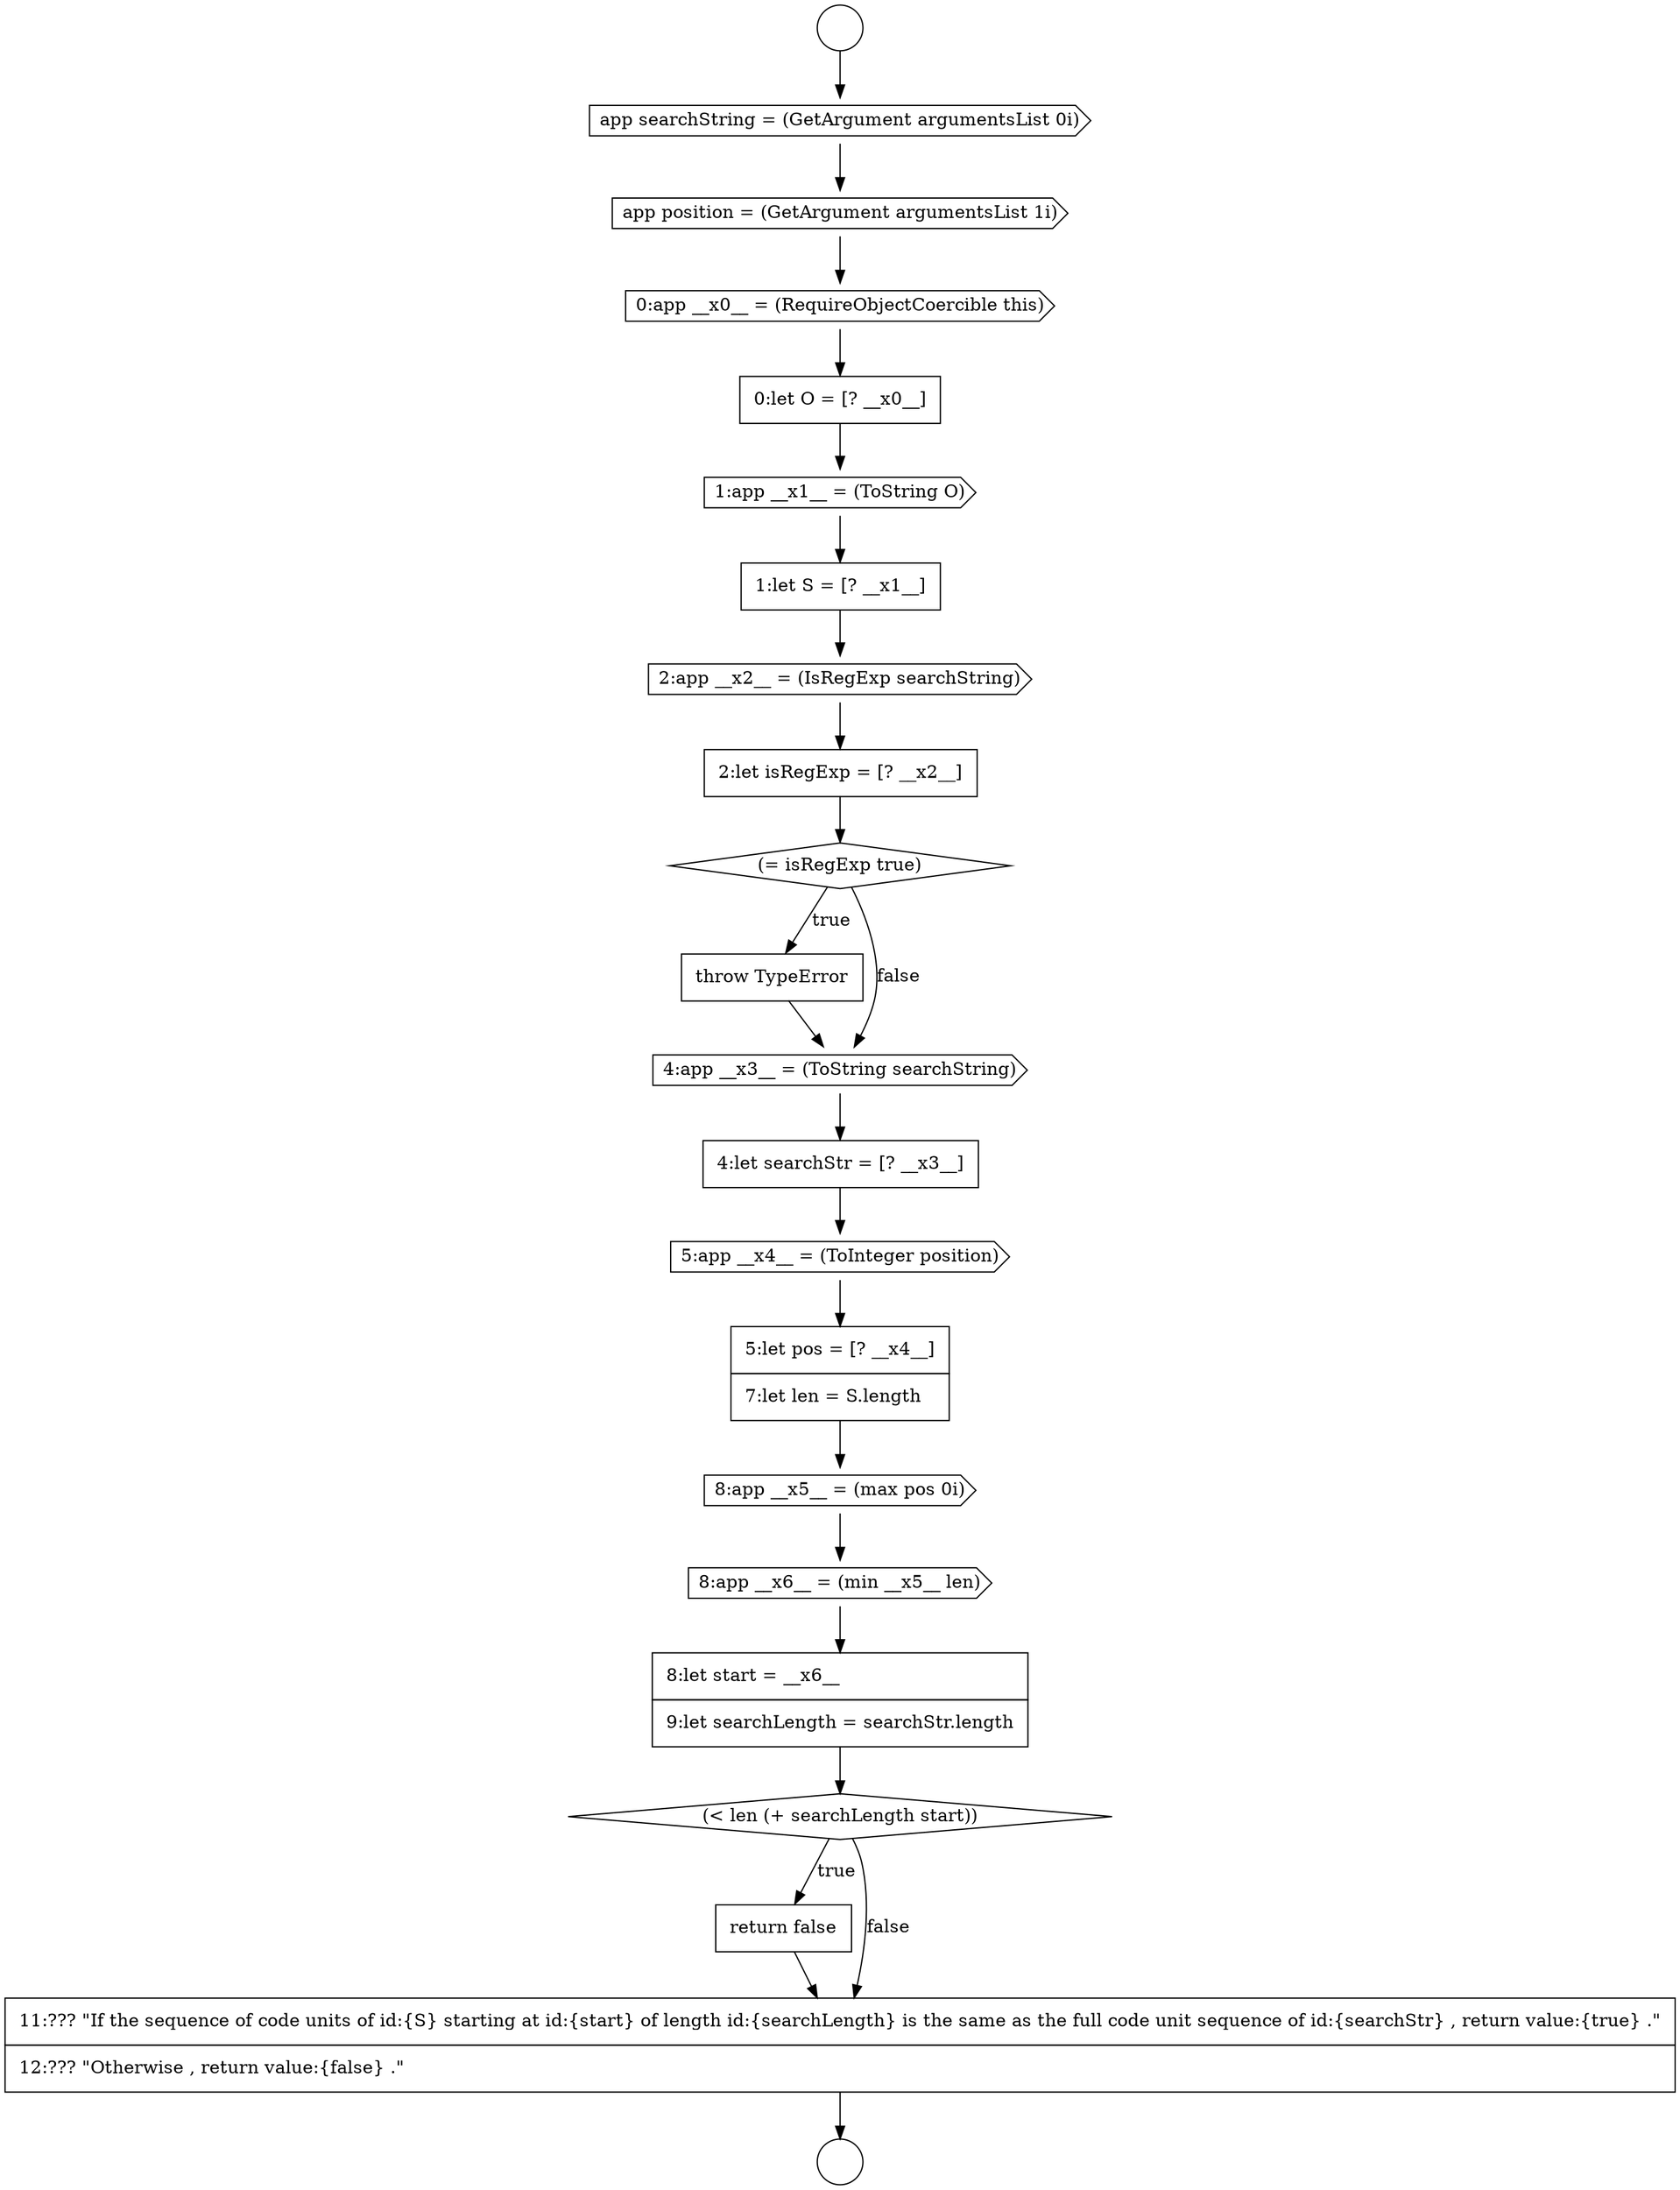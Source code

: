 digraph {
  node13351 [shape=circle label=" " color="black" fillcolor="white" style=filled]
  node13361 [shape=none, margin=0, label=<<font color="black">
    <table border="0" cellborder="1" cellspacing="0" cellpadding="10">
      <tr><td align="left">throw TypeError</td></tr>
    </table>
  </font>> color="black" fillcolor="white" style=filled]
  node13360 [shape=diamond, label=<<font color="black">(= isRegExp true)</font>> color="black" fillcolor="white" style=filled]
  node13356 [shape=cds, label=<<font color="black">1:app __x1__ = (ToString O)</font>> color="black" fillcolor="white" style=filled]
  node13352 [shape=cds, label=<<font color="black">app searchString = (GetArgument argumentsList 0i)</font>> color="black" fillcolor="white" style=filled]
  node13359 [shape=none, margin=0, label=<<font color="black">
    <table border="0" cellborder="1" cellspacing="0" cellpadding="10">
      <tr><td align="left">2:let isRegExp = [? __x2__]</td></tr>
    </table>
  </font>> color="black" fillcolor="white" style=filled]
  node13362 [shape=cds, label=<<font color="black">4:app __x3__ = (ToString searchString)</font>> color="black" fillcolor="white" style=filled]
  node13355 [shape=none, margin=0, label=<<font color="black">
    <table border="0" cellborder="1" cellspacing="0" cellpadding="10">
      <tr><td align="left">0:let O = [? __x0__]</td></tr>
    </table>
  </font>> color="black" fillcolor="white" style=filled]
  node13366 [shape=cds, label=<<font color="black">8:app __x5__ = (max pos 0i)</font>> color="black" fillcolor="white" style=filled]
  node13370 [shape=none, margin=0, label=<<font color="black">
    <table border="0" cellborder="1" cellspacing="0" cellpadding="10">
      <tr><td align="left">return false</td></tr>
    </table>
  </font>> color="black" fillcolor="white" style=filled]
  node13358 [shape=cds, label=<<font color="black">2:app __x2__ = (IsRegExp searchString)</font>> color="black" fillcolor="white" style=filled]
  node13371 [shape=none, margin=0, label=<<font color="black">
    <table border="0" cellborder="1" cellspacing="0" cellpadding="10">
      <tr><td align="left">11:??? &quot;If the sequence of code units of id:{S} starting at id:{start} of length id:{searchLength} is the same as the full code unit sequence of id:{searchStr} , return value:{true} .&quot;</td></tr>
      <tr><td align="left">12:??? &quot;Otherwise , return value:{false} .&quot;</td></tr>
    </table>
  </font>> color="black" fillcolor="white" style=filled]
  node13367 [shape=cds, label=<<font color="black">8:app __x6__ = (min __x5__ len)</font>> color="black" fillcolor="white" style=filled]
  node13357 [shape=none, margin=0, label=<<font color="black">
    <table border="0" cellborder="1" cellspacing="0" cellpadding="10">
      <tr><td align="left">1:let S = [? __x1__]</td></tr>
    </table>
  </font>> color="black" fillcolor="white" style=filled]
  node13364 [shape=cds, label=<<font color="black">5:app __x4__ = (ToInteger position)</font>> color="black" fillcolor="white" style=filled]
  node13353 [shape=cds, label=<<font color="black">app position = (GetArgument argumentsList 1i)</font>> color="black" fillcolor="white" style=filled]
  node13365 [shape=none, margin=0, label=<<font color="black">
    <table border="0" cellborder="1" cellspacing="0" cellpadding="10">
      <tr><td align="left">5:let pos = [? __x4__]</td></tr>
      <tr><td align="left">7:let len = S.length</td></tr>
    </table>
  </font>> color="black" fillcolor="white" style=filled]
  node13350 [shape=circle label=" " color="black" fillcolor="white" style=filled]
  node13368 [shape=none, margin=0, label=<<font color="black">
    <table border="0" cellborder="1" cellspacing="0" cellpadding="10">
      <tr><td align="left">8:let start = __x6__</td></tr>
      <tr><td align="left">9:let searchLength = searchStr.length</td></tr>
    </table>
  </font>> color="black" fillcolor="white" style=filled]
  node13363 [shape=none, margin=0, label=<<font color="black">
    <table border="0" cellborder="1" cellspacing="0" cellpadding="10">
      <tr><td align="left">4:let searchStr = [? __x3__]</td></tr>
    </table>
  </font>> color="black" fillcolor="white" style=filled]
  node13354 [shape=cds, label=<<font color="black">0:app __x0__ = (RequireObjectCoercible this)</font>> color="black" fillcolor="white" style=filled]
  node13369 [shape=diamond, label=<<font color="black">(&lt; len (+ searchLength start))</font>> color="black" fillcolor="white" style=filled]
  node13353 -> node13354 [ color="black"]
  node13368 -> node13369 [ color="black"]
  node13367 -> node13368 [ color="black"]
  node13357 -> node13358 [ color="black"]
  node13356 -> node13357 [ color="black"]
  node13359 -> node13360 [ color="black"]
  node13352 -> node13353 [ color="black"]
  node13363 -> node13364 [ color="black"]
  node13371 -> node13351 [ color="black"]
  node13370 -> node13371 [ color="black"]
  node13361 -> node13362 [ color="black"]
  node13369 -> node13370 [label=<<font color="black">true</font>> color="black"]
  node13369 -> node13371 [label=<<font color="black">false</font>> color="black"]
  node13360 -> node13361 [label=<<font color="black">true</font>> color="black"]
  node13360 -> node13362 [label=<<font color="black">false</font>> color="black"]
  node13354 -> node13355 [ color="black"]
  node13365 -> node13366 [ color="black"]
  node13362 -> node13363 [ color="black"]
  node13364 -> node13365 [ color="black"]
  node13350 -> node13352 [ color="black"]
  node13355 -> node13356 [ color="black"]
  node13366 -> node13367 [ color="black"]
  node13358 -> node13359 [ color="black"]
}
